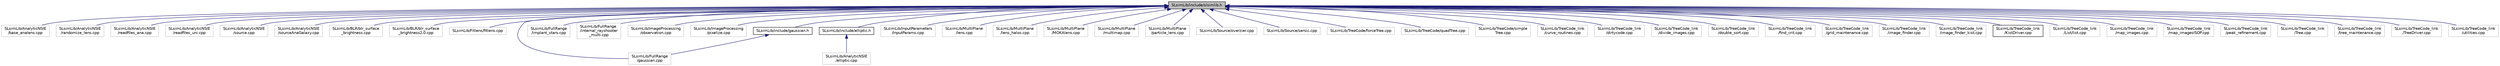 digraph "SLsimLib/include/slsimlib.h"
{
 // LATEX_PDF_SIZE
  edge [fontname="Helvetica",fontsize="10",labelfontname="Helvetica",labelfontsize="10"];
  node [fontname="Helvetica",fontsize="10",shape=record];
  Node74 [label="SLsimLib/include/slsimlib.h",height=0.2,width=0.4,color="black", fillcolor="grey75", style="filled", fontcolor="black",tooltip="Master header file for all routines in SLsimLib. Should be the only header file that needs to be incl..."];
  Node74 -> Node75 [dir="back",color="midnightblue",fontsize="10",style="solid",fontname="Helvetica"];
  Node75 [label="SLsimLib/AnalyticNSIE\l/base_analens.cpp",height=0.2,width=0.4,color="grey75", fillcolor="white", style="filled",tooltip=" "];
  Node74 -> Node76 [dir="back",color="midnightblue",fontsize="10",style="solid",fontname="Helvetica"];
  Node76 [label="SLsimLib/AnalyticNSIE\l/randomize_lens.cpp",height=0.2,width=0.4,color="grey75", fillcolor="white", style="filled",tooltip=" "];
  Node74 -> Node77 [dir="back",color="midnightblue",fontsize="10",style="solid",fontname="Helvetica"];
  Node77 [label="SLsimLib/AnalyticNSIE\l/readfiles_ana.cpp",height=0.2,width=0.4,color="grey75", fillcolor="white", style="filled",tooltip=" "];
  Node74 -> Node78 [dir="back",color="midnightblue",fontsize="10",style="solid",fontname="Helvetica"];
  Node78 [label="SLsimLib/AnalyticNSIE\l/readfiles_uni.cpp",height=0.2,width=0.4,color="grey75", fillcolor="white", style="filled",tooltip=" "];
  Node74 -> Node79 [dir="back",color="midnightblue",fontsize="10",style="solid",fontname="Helvetica"];
  Node79 [label="SLsimLib/AnalyticNSIE\l/source.cpp",height=0.2,width=0.4,color="grey75", fillcolor="white", style="filled",tooltip=" "];
  Node74 -> Node80 [dir="back",color="midnightblue",fontsize="10",style="solid",fontname="Helvetica"];
  Node80 [label="SLsimLib/AnalyticNSIE\l/sourceAnaGalaxy.cpp",height=0.2,width=0.4,color="grey75", fillcolor="white", style="filled",tooltip=" "];
  Node74 -> Node81 [dir="back",color="midnightblue",fontsize="10",style="solid",fontname="Helvetica"];
  Node81 [label="SLsimLib/BLR/blr_surface\l_brightness.cpp",height=0.2,width=0.4,color="grey75", fillcolor="white", style="filled",tooltip=" "];
  Node74 -> Node82 [dir="back",color="midnightblue",fontsize="10",style="solid",fontname="Helvetica"];
  Node82 [label="SLsimLib/BLR/blr_surface\l_brightness2.0.cpp",height=0.2,width=0.4,color="grey75", fillcolor="white", style="filled",tooltip=" "];
  Node74 -> Node83 [dir="back",color="midnightblue",fontsize="10",style="solid",fontname="Helvetica"];
  Node83 [label="SLsimLib/Fitlens/fitlens.cpp",height=0.2,width=0.4,color="grey75", fillcolor="white", style="filled",tooltip=" "];
  Node74 -> Node84 [dir="back",color="midnightblue",fontsize="10",style="solid",fontname="Helvetica"];
  Node84 [label="SLsimLib/FullRange\l/gaussian.cpp",height=0.2,width=0.4,color="grey75", fillcolor="white", style="filled",tooltip=" "];
  Node74 -> Node85 [dir="back",color="midnightblue",fontsize="10",style="solid",fontname="Helvetica"];
  Node85 [label="SLsimLib/FullRange\l/implant_stars.cpp",height=0.2,width=0.4,color="grey75", fillcolor="white", style="filled",tooltip=" "];
  Node74 -> Node86 [dir="back",color="midnightblue",fontsize="10",style="solid",fontname="Helvetica"];
  Node86 [label="SLsimLib/FullRange\l/internal_rayshooter\l_multi.cpp",height=0.2,width=0.4,color="grey75", fillcolor="white", style="filled",tooltip=" "];
  Node74 -> Node87 [dir="back",color="midnightblue",fontsize="10",style="solid",fontname="Helvetica"];
  Node87 [label="SLsimLib/ImageProcessing\l/observation.cpp",height=0.2,width=0.4,color="grey75", fillcolor="white", style="filled",tooltip=" "];
  Node74 -> Node88 [dir="back",color="midnightblue",fontsize="10",style="solid",fontname="Helvetica"];
  Node88 [label="SLsimLib/ImageProcessing\l/pixelize.cpp",height=0.2,width=0.4,color="grey75", fillcolor="white", style="filled",tooltip=" "];
  Node74 -> Node89 [dir="back",color="midnightblue",fontsize="10",style="solid",fontname="Helvetica"];
  Node89 [label="SLsimLib/include/elliptic.h",height=0.2,width=0.4,color="black", fillcolor="white", style="filled",URL="$elliptic_8h_source.html",tooltip=" "];
  Node89 -> Node90 [dir="back",color="midnightblue",fontsize="10",style="solid",fontname="Helvetica"];
  Node90 [label="SLsimLib/AnalyticNSIE\l/elliptic.cpp",height=0.2,width=0.4,color="grey75", fillcolor="white", style="filled",tooltip=" "];
  Node74 -> Node91 [dir="back",color="midnightblue",fontsize="10",style="solid",fontname="Helvetica"];
  Node91 [label="SLsimLib/include/gaussian.h",height=0.2,width=0.4,color="black", fillcolor="white", style="filled",URL="$gaussian_8h_source.html",tooltip=" "];
  Node91 -> Node84 [dir="back",color="midnightblue",fontsize="10",style="solid",fontname="Helvetica"];
  Node74 -> Node92 [dir="back",color="midnightblue",fontsize="10",style="solid",fontname="Helvetica"];
  Node92 [label="SLsimLib/InputParameters\l/InputParams.cpp",height=0.2,width=0.4,color="grey75", fillcolor="white", style="filled",tooltip=" "];
  Node74 -> Node93 [dir="back",color="midnightblue",fontsize="10",style="solid",fontname="Helvetica"];
  Node93 [label="SLsimLib/MultiPlane\l/lens.cpp",height=0.2,width=0.4,color="grey75", fillcolor="white", style="filled",tooltip=" "];
  Node74 -> Node94 [dir="back",color="midnightblue",fontsize="10",style="solid",fontname="Helvetica"];
  Node94 [label="SLsimLib/MultiPlane\l/lens_halos.cpp",height=0.2,width=0.4,color="grey75", fillcolor="white", style="filled",tooltip=" "];
  Node74 -> Node95 [dir="back",color="midnightblue",fontsize="10",style="solid",fontname="Helvetica"];
  Node95 [label="SLsimLib/MultiPlane\l/MOKAlens.cpp",height=0.2,width=0.4,color="grey75", fillcolor="white", style="filled",tooltip=" "];
  Node74 -> Node96 [dir="back",color="midnightblue",fontsize="10",style="solid",fontname="Helvetica"];
  Node96 [label="SLsimLib/MultiPlane\l/multimap.cpp",height=0.2,width=0.4,color="grey75", fillcolor="white", style="filled",tooltip=" "];
  Node74 -> Node97 [dir="back",color="midnightblue",fontsize="10",style="solid",fontname="Helvetica"];
  Node97 [label="SLsimLib/MultiPlane\l/particle_lens.cpp",height=0.2,width=0.4,color="grey75", fillcolor="white", style="filled",tooltip=" "];
  Node74 -> Node98 [dir="back",color="midnightblue",fontsize="10",style="solid",fontname="Helvetica"];
  Node98 [label="SLsimLib/Source/overzier.cpp",height=0.2,width=0.4,color="grey75", fillcolor="white", style="filled",tooltip=" "];
  Node74 -> Node99 [dir="back",color="midnightblue",fontsize="10",style="solid",fontname="Helvetica"];
  Node99 [label="SLsimLib/Source/sersic.cpp",height=0.2,width=0.4,color="grey75", fillcolor="white", style="filled",tooltip=" "];
  Node74 -> Node100 [dir="back",color="midnightblue",fontsize="10",style="solid",fontname="Helvetica"];
  Node100 [label="SLsimLib/TreeCode/forceTree.cpp",height=0.2,width=0.4,color="grey75", fillcolor="white", style="filled",tooltip=" "];
  Node74 -> Node101 [dir="back",color="midnightblue",fontsize="10",style="solid",fontname="Helvetica"];
  Node101 [label="SLsimLib/TreeCode/quadTree.cpp",height=0.2,width=0.4,color="grey75", fillcolor="white", style="filled",tooltip=" "];
  Node74 -> Node102 [dir="back",color="midnightblue",fontsize="10",style="solid",fontname="Helvetica"];
  Node102 [label="SLsimLib/TreeCode/simple\lTree.cpp",height=0.2,width=0.4,color="grey75", fillcolor="white", style="filled",tooltip=" "];
  Node74 -> Node103 [dir="back",color="midnightblue",fontsize="10",style="solid",fontname="Helvetica"];
  Node103 [label="SLsimLib/TreeCode_link\l/curve_routines.cpp",height=0.2,width=0.4,color="grey75", fillcolor="white", style="filled",tooltip=" "];
  Node74 -> Node104 [dir="back",color="midnightblue",fontsize="10",style="solid",fontname="Helvetica"];
  Node104 [label="SLsimLib/TreeCode_link\l/dirtycode.cpp",height=0.2,width=0.4,color="grey75", fillcolor="white", style="filled",tooltip=" "];
  Node74 -> Node105 [dir="back",color="midnightblue",fontsize="10",style="solid",fontname="Helvetica"];
  Node105 [label="SLsimLib/TreeCode_link\l/divide_images.cpp",height=0.2,width=0.4,color="grey75", fillcolor="white", style="filled",tooltip=" "];
  Node74 -> Node106 [dir="back",color="midnightblue",fontsize="10",style="solid",fontname="Helvetica"];
  Node106 [label="SLsimLib/TreeCode_link\l/double_sort.cpp",height=0.2,width=0.4,color="grey75", fillcolor="white", style="filled",tooltip=" "];
  Node74 -> Node107 [dir="back",color="midnightblue",fontsize="10",style="solid",fontname="Helvetica"];
  Node107 [label="SLsimLib/TreeCode_link\l/find_crit.cpp",height=0.2,width=0.4,color="grey75", fillcolor="white", style="filled",tooltip=" "];
  Node74 -> Node108 [dir="back",color="midnightblue",fontsize="10",style="solid",fontname="Helvetica"];
  Node108 [label="SLsimLib/TreeCode_link\l/grid_maintenance.cpp",height=0.2,width=0.4,color="grey75", fillcolor="white", style="filled",tooltip=" "];
  Node74 -> Node109 [dir="back",color="midnightblue",fontsize="10",style="solid",fontname="Helvetica"];
  Node109 [label="SLsimLib/TreeCode_link\l/image_finder.cpp",height=0.2,width=0.4,color="grey75", fillcolor="white", style="filled",tooltip=" "];
  Node74 -> Node110 [dir="back",color="midnightblue",fontsize="10",style="solid",fontname="Helvetica"];
  Node110 [label="SLsimLib/TreeCode_link\l/image_finder_kist.cpp",height=0.2,width=0.4,color="grey75", fillcolor="white", style="filled",tooltip=" "];
  Node74 -> Node111 [dir="back",color="midnightblue",fontsize="10",style="solid",fontname="Helvetica"];
  Node111 [label="SLsimLib/TreeCode_link\l/KistDriver.cpp",height=0.2,width=0.4,color="black", fillcolor="white", style="filled",URL="$_kist_driver_8cpp.html",tooltip=" "];
  Node74 -> Node112 [dir="back",color="midnightblue",fontsize="10",style="solid",fontname="Helvetica"];
  Node112 [label="SLsimLib/TreeCode_link\l/List/list.cpp",height=0.2,width=0.4,color="grey75", fillcolor="white", style="filled",tooltip=" "];
  Node74 -> Node113 [dir="back",color="midnightblue",fontsize="10",style="solid",fontname="Helvetica"];
  Node113 [label="SLsimLib/TreeCode_link\l/map_images.cpp",height=0.2,width=0.4,color="grey75", fillcolor="white", style="filled",tooltip=" "];
  Node74 -> Node114 [dir="back",color="midnightblue",fontsize="10",style="solid",fontname="Helvetica"];
  Node114 [label="SLsimLib/TreeCode_link\l/map_imagesISOP.cpp",height=0.2,width=0.4,color="grey75", fillcolor="white", style="filled",tooltip=" "];
  Node74 -> Node115 [dir="back",color="midnightblue",fontsize="10",style="solid",fontname="Helvetica"];
  Node115 [label="SLsimLib/TreeCode_link\l/peak_refinement.cpp",height=0.2,width=0.4,color="grey75", fillcolor="white", style="filled",tooltip=" "];
  Node74 -> Node116 [dir="back",color="midnightblue",fontsize="10",style="solid",fontname="Helvetica"];
  Node116 [label="SLsimLib/TreeCode_link\l/Tree.cpp",height=0.2,width=0.4,color="grey75", fillcolor="white", style="filled",tooltip=" "];
  Node74 -> Node117 [dir="back",color="midnightblue",fontsize="10",style="solid",fontname="Helvetica"];
  Node117 [label="SLsimLib/TreeCode_link\l/tree_maintenance.cpp",height=0.2,width=0.4,color="grey75", fillcolor="white", style="filled",tooltip=" "];
  Node74 -> Node118 [dir="back",color="midnightblue",fontsize="10",style="solid",fontname="Helvetica"];
  Node118 [label="SLsimLib/TreeCode_link\l/TreeDriver.cpp",height=0.2,width=0.4,color="grey75", fillcolor="white", style="filled",tooltip=" "];
  Node74 -> Node119 [dir="back",color="midnightblue",fontsize="10",style="solid",fontname="Helvetica"];
  Node119 [label="SLsimLib/TreeCode_link\l/utilities.cpp",height=0.2,width=0.4,color="grey75", fillcolor="white", style="filled",tooltip=" "];
}
